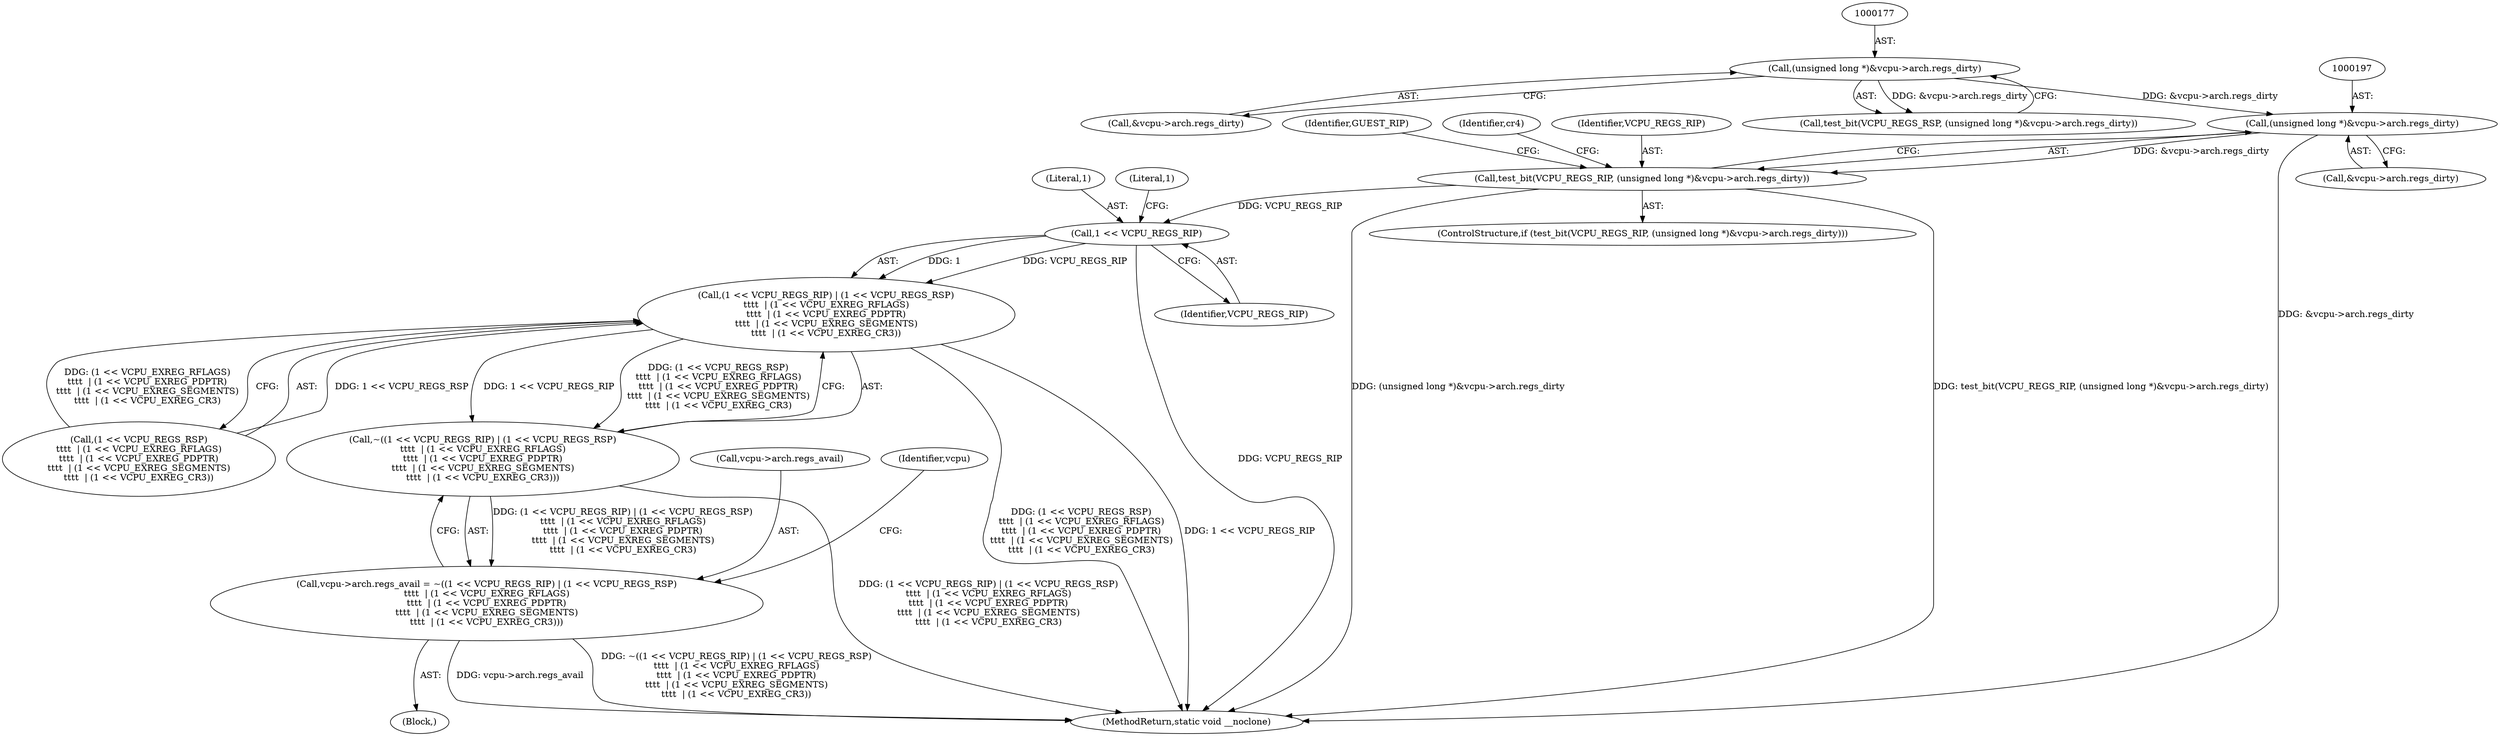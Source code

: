 digraph "0_linux_d974baa398f34393db76be45f7d4d04fbdbb4a0a_0@pointer" {
"1000196" [label="(Call,(unsigned long *)&vcpu->arch.regs_dirty)"];
"1000176" [label="(Call,(unsigned long *)&vcpu->arch.regs_dirty)"];
"1000194" [label="(Call,test_bit(VCPU_REGS_RIP, (unsigned long *)&vcpu->arch.regs_dirty))"];
"1000277" [label="(Call,1 << VCPU_REGS_RIP)"];
"1000276" [label="(Call,(1 << VCPU_REGS_RIP) | (1 << VCPU_REGS_RSP)\n\t\t\t\t  | (1 << VCPU_EXREG_RFLAGS)\n\t\t\t\t  | (1 << VCPU_EXREG_PDPTR)\n\t\t\t\t  | (1 << VCPU_EXREG_SEGMENTS)\n\t\t\t\t  | (1 << VCPU_EXREG_CR3))"];
"1000275" [label="(Call,~((1 << VCPU_REGS_RIP) | (1 << VCPU_REGS_RSP)\n\t\t\t\t  | (1 << VCPU_EXREG_RFLAGS)\n\t\t\t\t  | (1 << VCPU_EXREG_PDPTR)\n\t\t\t\t  | (1 << VCPU_EXREG_SEGMENTS)\n\t\t\t\t  | (1 << VCPU_EXREG_CR3)))"];
"1000269" [label="(Call,vcpu->arch.regs_avail = ~((1 << VCPU_REGS_RIP) | (1 << VCPU_REGS_RSP)\n\t\t\t\t  | (1 << VCPU_EXREG_RFLAGS)\n\t\t\t\t  | (1 << VCPU_EXREG_PDPTR)\n\t\t\t\t  | (1 << VCPU_EXREG_SEGMENTS)\n\t\t\t\t  | (1 << VCPU_EXREG_CR3)))"];
"1000278" [label="(Literal,1)"];
"1000279" [label="(Identifier,VCPU_REGS_RIP)"];
"1000198" [label="(Call,&vcpu->arch.regs_dirty)"];
"1000196" [label="(Call,(unsigned long *)&vcpu->arch.regs_dirty)"];
"1000194" [label="(Call,test_bit(VCPU_REGS_RIP, (unsigned long *)&vcpu->arch.regs_dirty))"];
"1000270" [label="(Call,vcpu->arch.regs_avail)"];
"1000205" [label="(Identifier,GUEST_RIP)"];
"1000277" [label="(Call,1 << VCPU_REGS_RIP)"];
"1000353" [label="(MethodReturn,static void __noclone)"];
"1000214" [label="(Identifier,cr4)"];
"1000178" [label="(Call,&vcpu->arch.regs_dirty)"];
"1000282" [label="(Literal,1)"];
"1000275" [label="(Call,~((1 << VCPU_REGS_RIP) | (1 << VCPU_REGS_RSP)\n\t\t\t\t  | (1 << VCPU_EXREG_RFLAGS)\n\t\t\t\t  | (1 << VCPU_EXREG_PDPTR)\n\t\t\t\t  | (1 << VCPU_EXREG_SEGMENTS)\n\t\t\t\t  | (1 << VCPU_EXREG_CR3)))"];
"1000269" [label="(Call,vcpu->arch.regs_avail = ~((1 << VCPU_REGS_RIP) | (1 << VCPU_REGS_RSP)\n\t\t\t\t  | (1 << VCPU_EXREG_RFLAGS)\n\t\t\t\t  | (1 << VCPU_EXREG_PDPTR)\n\t\t\t\t  | (1 << VCPU_EXREG_SEGMENTS)\n\t\t\t\t  | (1 << VCPU_EXREG_CR3)))"];
"1000116" [label="(Block,)"];
"1000195" [label="(Identifier,VCPU_REGS_RIP)"];
"1000176" [label="(Call,(unsigned long *)&vcpu->arch.regs_dirty)"];
"1000280" [label="(Call,(1 << VCPU_REGS_RSP)\n\t\t\t\t  | (1 << VCPU_EXREG_RFLAGS)\n\t\t\t\t  | (1 << VCPU_EXREG_PDPTR)\n\t\t\t\t  | (1 << VCPU_EXREG_SEGMENTS)\n\t\t\t\t  | (1 << VCPU_EXREG_CR3))"];
"1000174" [label="(Call,test_bit(VCPU_REGS_RSP, (unsigned long *)&vcpu->arch.regs_dirty))"];
"1000276" [label="(Call,(1 << VCPU_REGS_RIP) | (1 << VCPU_REGS_RSP)\n\t\t\t\t  | (1 << VCPU_EXREG_RFLAGS)\n\t\t\t\t  | (1 << VCPU_EXREG_PDPTR)\n\t\t\t\t  | (1 << VCPU_EXREG_SEGMENTS)\n\t\t\t\t  | (1 << VCPU_EXREG_CR3))"];
"1000193" [label="(ControlStructure,if (test_bit(VCPU_REGS_RIP, (unsigned long *)&vcpu->arch.regs_dirty)))"];
"1000302" [label="(Identifier,vcpu)"];
"1000196" -> "1000194"  [label="AST: "];
"1000196" -> "1000198"  [label="CFG: "];
"1000197" -> "1000196"  [label="AST: "];
"1000198" -> "1000196"  [label="AST: "];
"1000194" -> "1000196"  [label="CFG: "];
"1000196" -> "1000353"  [label="DDG: &vcpu->arch.regs_dirty"];
"1000196" -> "1000194"  [label="DDG: &vcpu->arch.regs_dirty"];
"1000176" -> "1000196"  [label="DDG: &vcpu->arch.regs_dirty"];
"1000176" -> "1000174"  [label="AST: "];
"1000176" -> "1000178"  [label="CFG: "];
"1000177" -> "1000176"  [label="AST: "];
"1000178" -> "1000176"  [label="AST: "];
"1000174" -> "1000176"  [label="CFG: "];
"1000176" -> "1000174"  [label="DDG: &vcpu->arch.regs_dirty"];
"1000194" -> "1000193"  [label="AST: "];
"1000195" -> "1000194"  [label="AST: "];
"1000205" -> "1000194"  [label="CFG: "];
"1000214" -> "1000194"  [label="CFG: "];
"1000194" -> "1000353"  [label="DDG: test_bit(VCPU_REGS_RIP, (unsigned long *)&vcpu->arch.regs_dirty)"];
"1000194" -> "1000353"  [label="DDG: (unsigned long *)&vcpu->arch.regs_dirty"];
"1000194" -> "1000277"  [label="DDG: VCPU_REGS_RIP"];
"1000277" -> "1000276"  [label="AST: "];
"1000277" -> "1000279"  [label="CFG: "];
"1000278" -> "1000277"  [label="AST: "];
"1000279" -> "1000277"  [label="AST: "];
"1000282" -> "1000277"  [label="CFG: "];
"1000277" -> "1000353"  [label="DDG: VCPU_REGS_RIP"];
"1000277" -> "1000276"  [label="DDG: 1"];
"1000277" -> "1000276"  [label="DDG: VCPU_REGS_RIP"];
"1000276" -> "1000275"  [label="AST: "];
"1000276" -> "1000280"  [label="CFG: "];
"1000280" -> "1000276"  [label="AST: "];
"1000275" -> "1000276"  [label="CFG: "];
"1000276" -> "1000353"  [label="DDG: (1 << VCPU_REGS_RSP)\n\t\t\t\t  | (1 << VCPU_EXREG_RFLAGS)\n\t\t\t\t  | (1 << VCPU_EXREG_PDPTR)\n\t\t\t\t  | (1 << VCPU_EXREG_SEGMENTS)\n\t\t\t\t  | (1 << VCPU_EXREG_CR3)"];
"1000276" -> "1000353"  [label="DDG: 1 << VCPU_REGS_RIP"];
"1000276" -> "1000275"  [label="DDG: 1 << VCPU_REGS_RIP"];
"1000276" -> "1000275"  [label="DDG: (1 << VCPU_REGS_RSP)\n\t\t\t\t  | (1 << VCPU_EXREG_RFLAGS)\n\t\t\t\t  | (1 << VCPU_EXREG_PDPTR)\n\t\t\t\t  | (1 << VCPU_EXREG_SEGMENTS)\n\t\t\t\t  | (1 << VCPU_EXREG_CR3)"];
"1000280" -> "1000276"  [label="DDG: 1 << VCPU_REGS_RSP"];
"1000280" -> "1000276"  [label="DDG: (1 << VCPU_EXREG_RFLAGS)\n\t\t\t\t  | (1 << VCPU_EXREG_PDPTR)\n\t\t\t\t  | (1 << VCPU_EXREG_SEGMENTS)\n\t\t\t\t  | (1 << VCPU_EXREG_CR3)"];
"1000275" -> "1000269"  [label="AST: "];
"1000269" -> "1000275"  [label="CFG: "];
"1000275" -> "1000353"  [label="DDG: (1 << VCPU_REGS_RIP) | (1 << VCPU_REGS_RSP)\n\t\t\t\t  | (1 << VCPU_EXREG_RFLAGS)\n\t\t\t\t  | (1 << VCPU_EXREG_PDPTR)\n\t\t\t\t  | (1 << VCPU_EXREG_SEGMENTS)\n\t\t\t\t  | (1 << VCPU_EXREG_CR3)"];
"1000275" -> "1000269"  [label="DDG: (1 << VCPU_REGS_RIP) | (1 << VCPU_REGS_RSP)\n\t\t\t\t  | (1 << VCPU_EXREG_RFLAGS)\n\t\t\t\t  | (1 << VCPU_EXREG_PDPTR)\n\t\t\t\t  | (1 << VCPU_EXREG_SEGMENTS)\n\t\t\t\t  | (1 << VCPU_EXREG_CR3)"];
"1000269" -> "1000116"  [label="AST: "];
"1000270" -> "1000269"  [label="AST: "];
"1000302" -> "1000269"  [label="CFG: "];
"1000269" -> "1000353"  [label="DDG: ~((1 << VCPU_REGS_RIP) | (1 << VCPU_REGS_RSP)\n\t\t\t\t  | (1 << VCPU_EXREG_RFLAGS)\n\t\t\t\t  | (1 << VCPU_EXREG_PDPTR)\n\t\t\t\t  | (1 << VCPU_EXREG_SEGMENTS)\n\t\t\t\t  | (1 << VCPU_EXREG_CR3))"];
"1000269" -> "1000353"  [label="DDG: vcpu->arch.regs_avail"];
}
